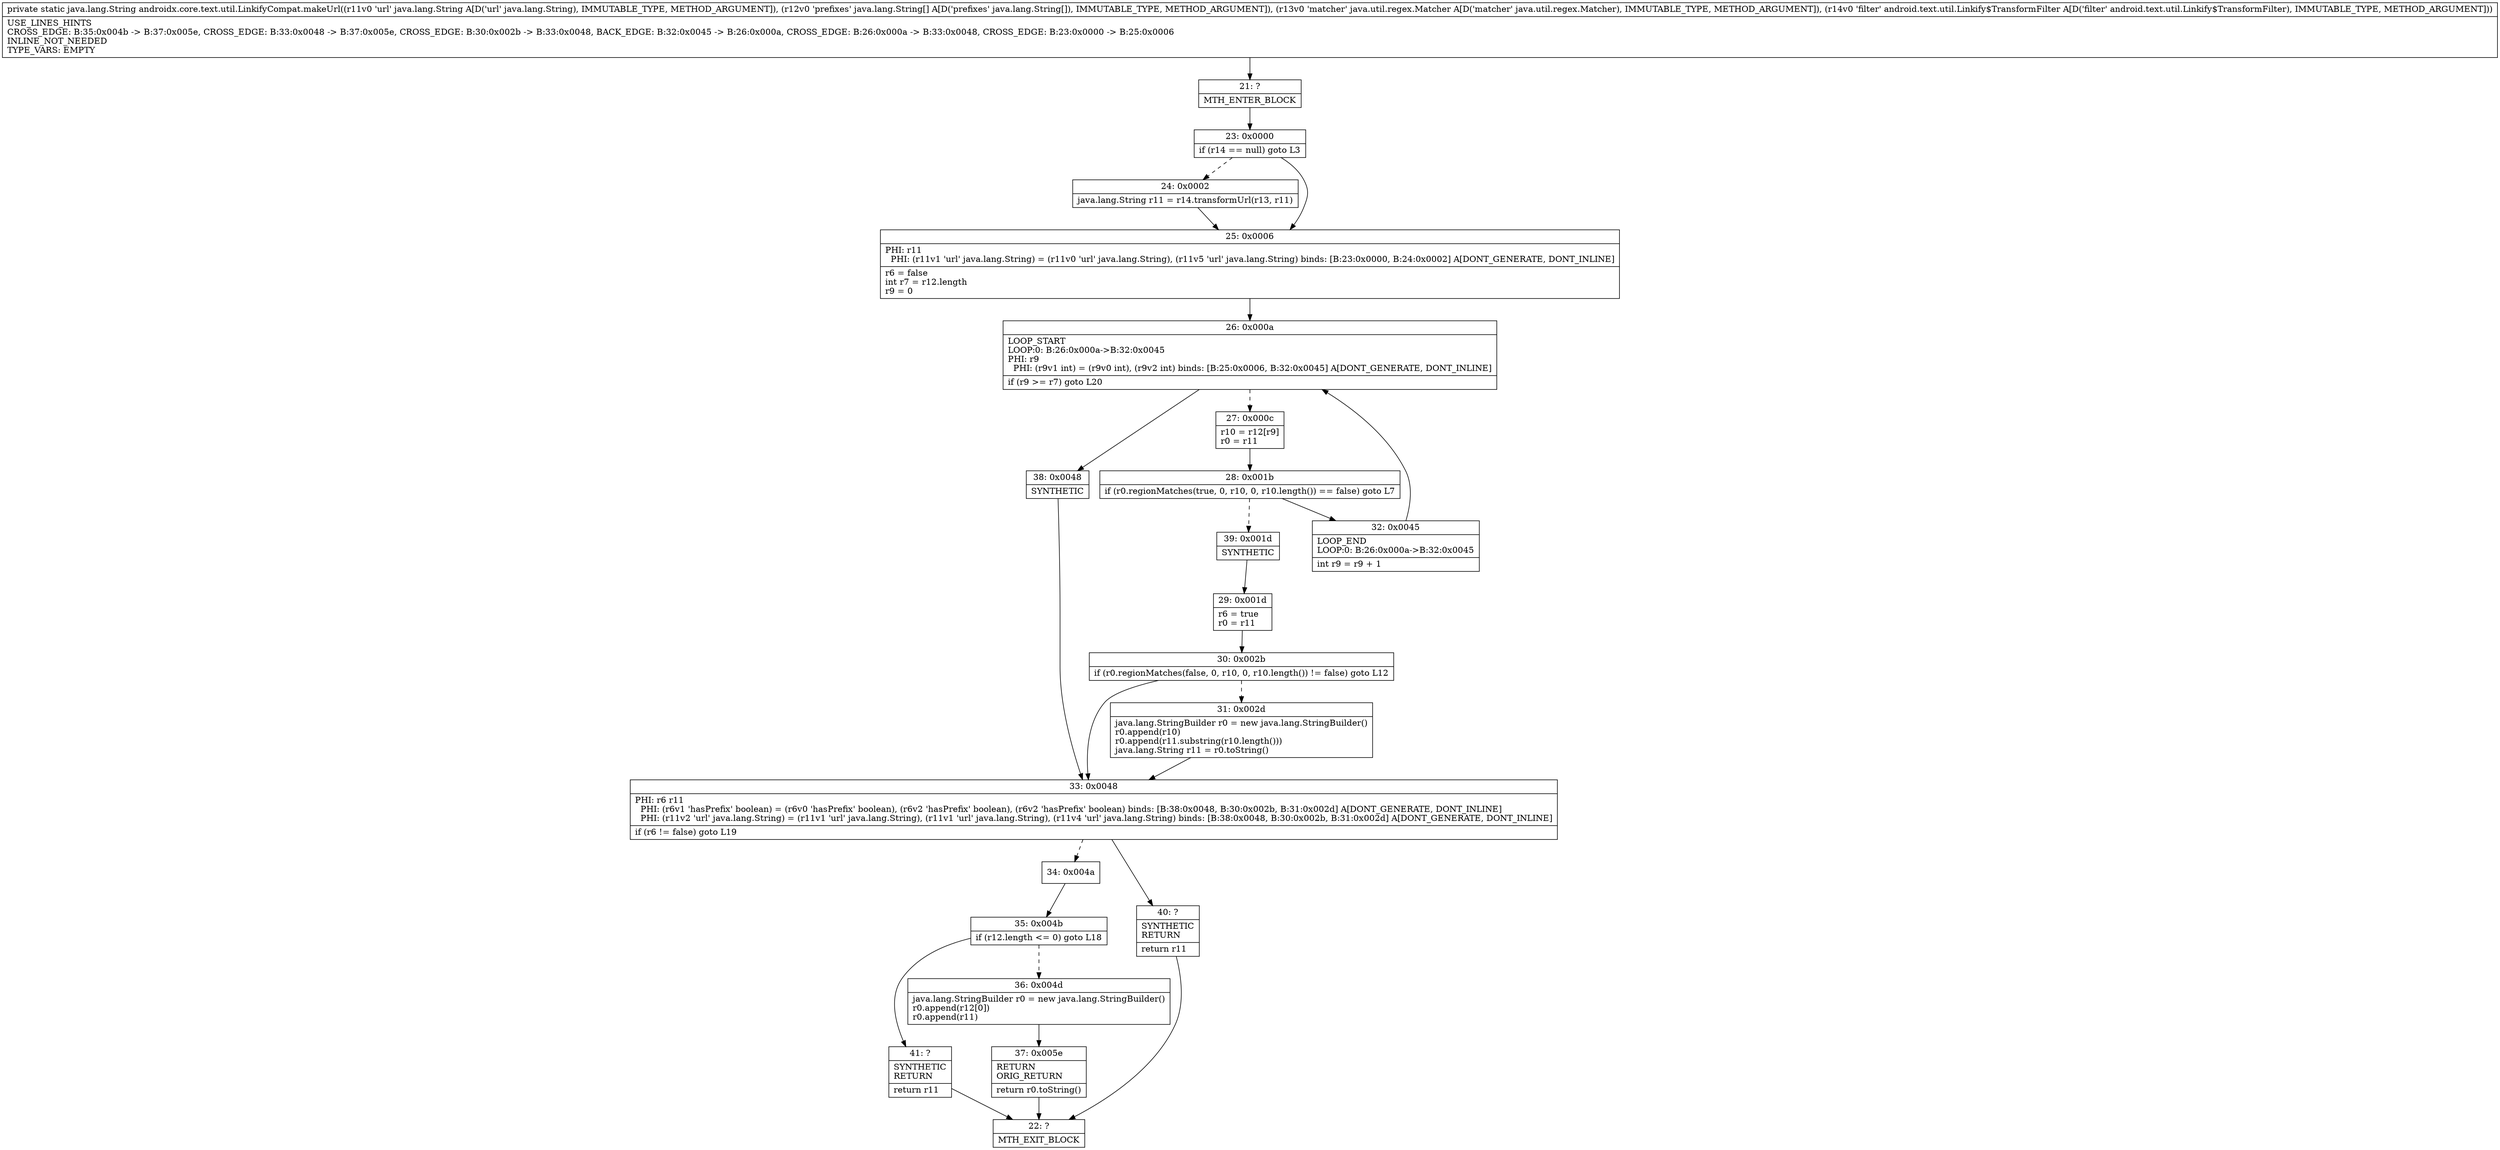 digraph "CFG forandroidx.core.text.util.LinkifyCompat.makeUrl(Ljava\/lang\/String;[Ljava\/lang\/String;Ljava\/util\/regex\/Matcher;Landroid\/text\/util\/Linkify$TransformFilter;)Ljava\/lang\/String;" {
Node_21 [shape=record,label="{21\:\ ?|MTH_ENTER_BLOCK\l}"];
Node_23 [shape=record,label="{23\:\ 0x0000|if (r14 == null) goto L3\l}"];
Node_24 [shape=record,label="{24\:\ 0x0002|java.lang.String r11 = r14.transformUrl(r13, r11)\l}"];
Node_25 [shape=record,label="{25\:\ 0x0006|PHI: r11 \l  PHI: (r11v1 'url' java.lang.String) = (r11v0 'url' java.lang.String), (r11v5 'url' java.lang.String) binds: [B:23:0x0000, B:24:0x0002] A[DONT_GENERATE, DONT_INLINE]\l|r6 = false\lint r7 = r12.length\lr9 = 0\l}"];
Node_26 [shape=record,label="{26\:\ 0x000a|LOOP_START\lLOOP:0: B:26:0x000a\-\>B:32:0x0045\lPHI: r9 \l  PHI: (r9v1 int) = (r9v0 int), (r9v2 int) binds: [B:25:0x0006, B:32:0x0045] A[DONT_GENERATE, DONT_INLINE]\l|if (r9 \>= r7) goto L20\l}"];
Node_27 [shape=record,label="{27\:\ 0x000c|r10 = r12[r9]\lr0 = r11\l}"];
Node_28 [shape=record,label="{28\:\ 0x001b|if (r0.regionMatches(true, 0, r10, 0, r10.length()) == false) goto L7\l}"];
Node_32 [shape=record,label="{32\:\ 0x0045|LOOP_END\lLOOP:0: B:26:0x000a\-\>B:32:0x0045\l|int r9 = r9 + 1\l}"];
Node_39 [shape=record,label="{39\:\ 0x001d|SYNTHETIC\l}"];
Node_29 [shape=record,label="{29\:\ 0x001d|r6 = true\lr0 = r11\l}"];
Node_30 [shape=record,label="{30\:\ 0x002b|if (r0.regionMatches(false, 0, r10, 0, r10.length()) != false) goto L12\l}"];
Node_31 [shape=record,label="{31\:\ 0x002d|java.lang.StringBuilder r0 = new java.lang.StringBuilder()\lr0.append(r10)\lr0.append(r11.substring(r10.length()))\ljava.lang.String r11 = r0.toString()\l}"];
Node_33 [shape=record,label="{33\:\ 0x0048|PHI: r6 r11 \l  PHI: (r6v1 'hasPrefix' boolean) = (r6v0 'hasPrefix' boolean), (r6v2 'hasPrefix' boolean), (r6v2 'hasPrefix' boolean) binds: [B:38:0x0048, B:30:0x002b, B:31:0x002d] A[DONT_GENERATE, DONT_INLINE]\l  PHI: (r11v2 'url' java.lang.String) = (r11v1 'url' java.lang.String), (r11v1 'url' java.lang.String), (r11v4 'url' java.lang.String) binds: [B:38:0x0048, B:30:0x002b, B:31:0x002d] A[DONT_GENERATE, DONT_INLINE]\l|if (r6 != false) goto L19\l}"];
Node_34 [shape=record,label="{34\:\ 0x004a}"];
Node_35 [shape=record,label="{35\:\ 0x004b|if (r12.length \<= 0) goto L18\l}"];
Node_36 [shape=record,label="{36\:\ 0x004d|java.lang.StringBuilder r0 = new java.lang.StringBuilder()\lr0.append(r12[0])\lr0.append(r11)\l}"];
Node_37 [shape=record,label="{37\:\ 0x005e|RETURN\lORIG_RETURN\l|return r0.toString()\l}"];
Node_22 [shape=record,label="{22\:\ ?|MTH_EXIT_BLOCK\l}"];
Node_41 [shape=record,label="{41\:\ ?|SYNTHETIC\lRETURN\l|return r11\l}"];
Node_40 [shape=record,label="{40\:\ ?|SYNTHETIC\lRETURN\l|return r11\l}"];
Node_38 [shape=record,label="{38\:\ 0x0048|SYNTHETIC\l}"];
MethodNode[shape=record,label="{private static java.lang.String androidx.core.text.util.LinkifyCompat.makeUrl((r11v0 'url' java.lang.String A[D('url' java.lang.String), IMMUTABLE_TYPE, METHOD_ARGUMENT]), (r12v0 'prefixes' java.lang.String[] A[D('prefixes' java.lang.String[]), IMMUTABLE_TYPE, METHOD_ARGUMENT]), (r13v0 'matcher' java.util.regex.Matcher A[D('matcher' java.util.regex.Matcher), IMMUTABLE_TYPE, METHOD_ARGUMENT]), (r14v0 'filter' android.text.util.Linkify$TransformFilter A[D('filter' android.text.util.Linkify$TransformFilter), IMMUTABLE_TYPE, METHOD_ARGUMENT]))  | USE_LINES_HINTS\lCROSS_EDGE: B:35:0x004b \-\> B:37:0x005e, CROSS_EDGE: B:33:0x0048 \-\> B:37:0x005e, CROSS_EDGE: B:30:0x002b \-\> B:33:0x0048, BACK_EDGE: B:32:0x0045 \-\> B:26:0x000a, CROSS_EDGE: B:26:0x000a \-\> B:33:0x0048, CROSS_EDGE: B:23:0x0000 \-\> B:25:0x0006\lINLINE_NOT_NEEDED\lTYPE_VARS: EMPTY\l}"];
MethodNode -> Node_21;Node_21 -> Node_23;
Node_23 -> Node_24[style=dashed];
Node_23 -> Node_25;
Node_24 -> Node_25;
Node_25 -> Node_26;
Node_26 -> Node_27[style=dashed];
Node_26 -> Node_38;
Node_27 -> Node_28;
Node_28 -> Node_32;
Node_28 -> Node_39[style=dashed];
Node_32 -> Node_26;
Node_39 -> Node_29;
Node_29 -> Node_30;
Node_30 -> Node_31[style=dashed];
Node_30 -> Node_33;
Node_31 -> Node_33;
Node_33 -> Node_34[style=dashed];
Node_33 -> Node_40;
Node_34 -> Node_35;
Node_35 -> Node_36[style=dashed];
Node_35 -> Node_41;
Node_36 -> Node_37;
Node_37 -> Node_22;
Node_41 -> Node_22;
Node_40 -> Node_22;
Node_38 -> Node_33;
}

